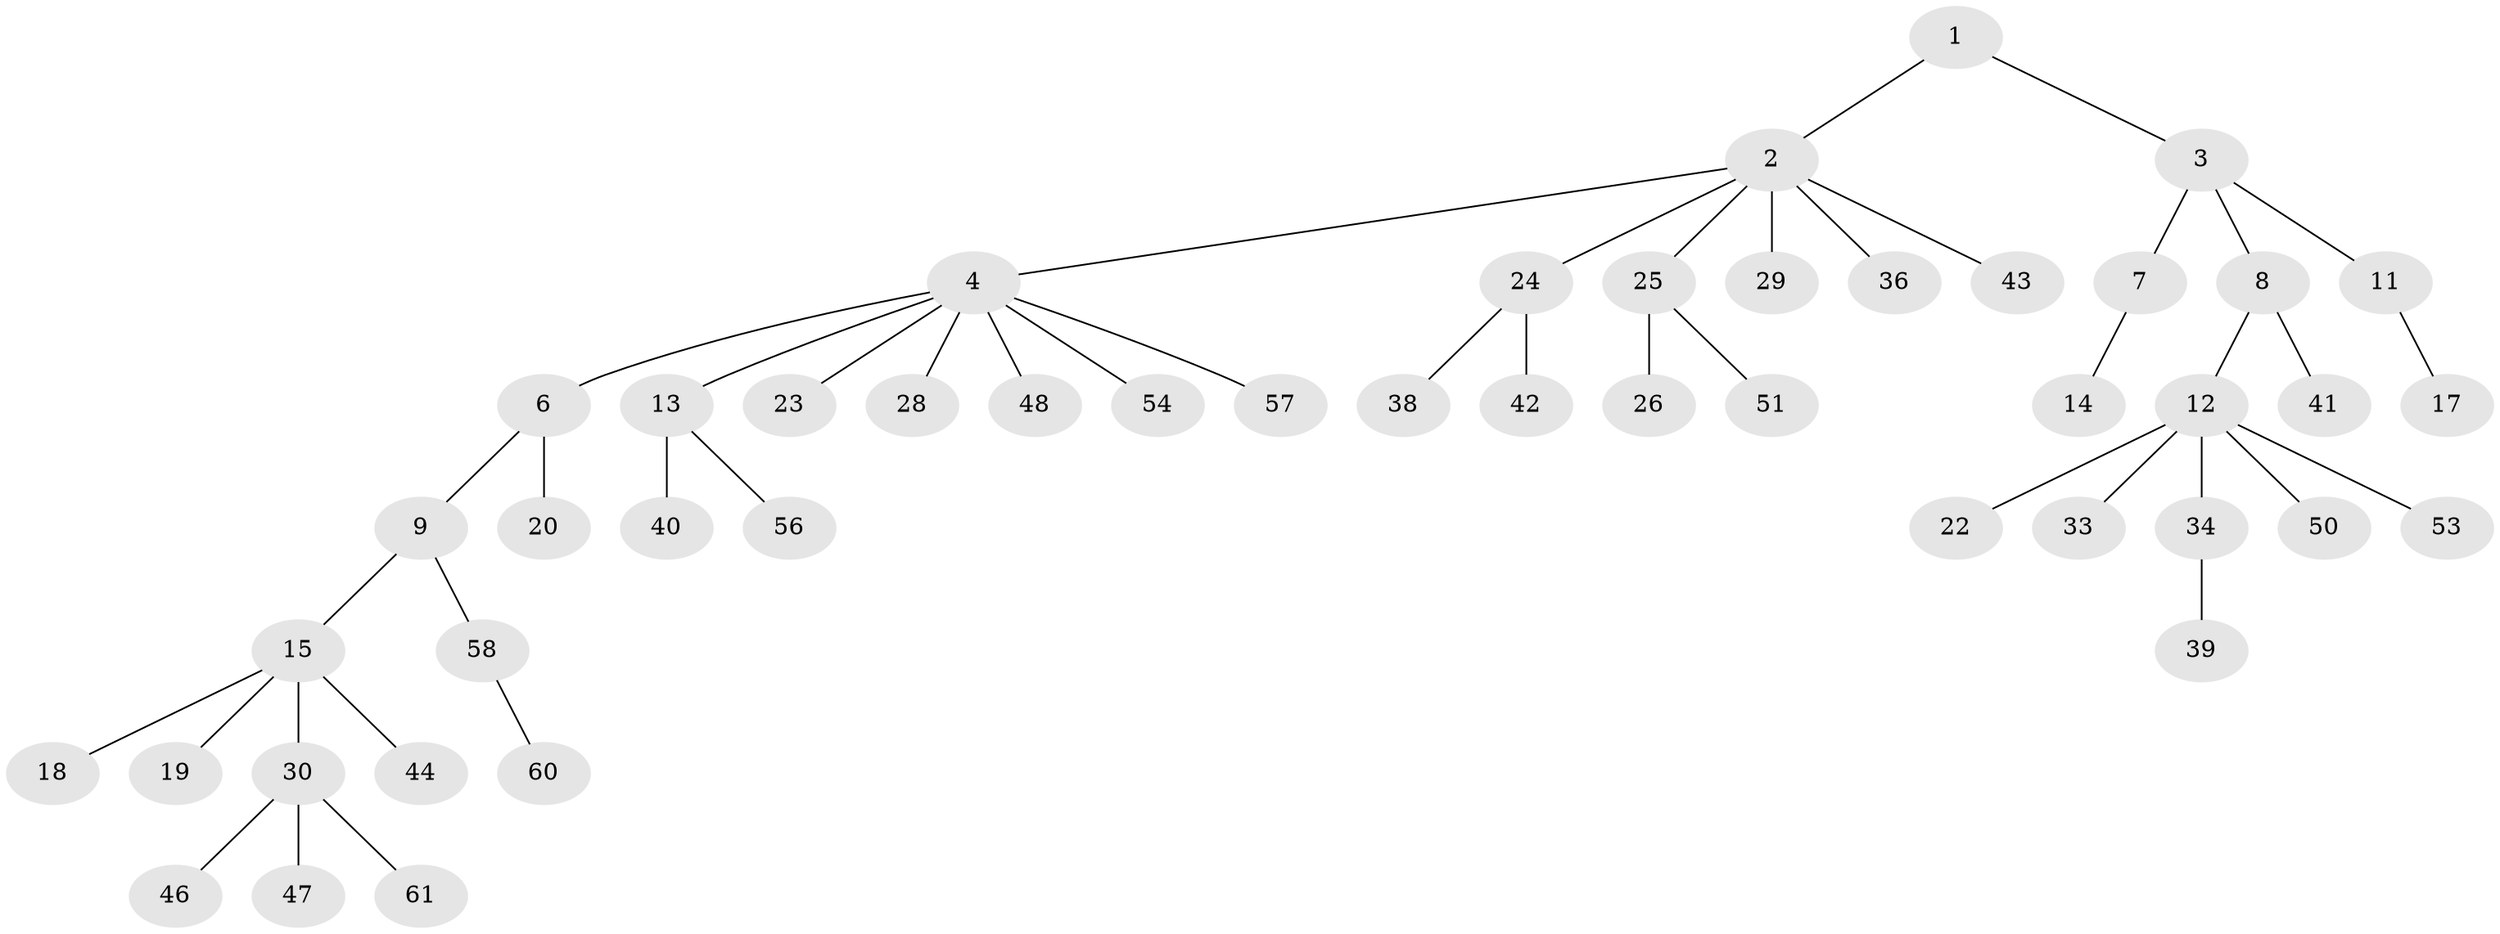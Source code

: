 // Generated by graph-tools (version 1.1) at 2025/24/03/03/25 07:24:05]
// undirected, 47 vertices, 46 edges
graph export_dot {
graph [start="1"]
  node [color=gray90,style=filled];
  1 [super="+62"];
  2 [super="+10"];
  3 [super="+32"];
  4 [super="+5"];
  6 [super="+31"];
  7 [super="+68"];
  8;
  9;
  11 [super="+16"];
  12 [super="+21"];
  13 [super="+69"];
  14;
  15 [super="+55"];
  17;
  18;
  19 [super="+45"];
  20;
  22;
  23 [super="+65"];
  24 [super="+37"];
  25;
  26 [super="+27"];
  28 [super="+59"];
  29;
  30 [super="+49"];
  33;
  34 [super="+35"];
  36;
  38 [super="+67"];
  39;
  40;
  41 [super="+52"];
  42;
  43;
  44;
  46;
  47;
  48 [super="+64"];
  50;
  51;
  53;
  54;
  56 [super="+66"];
  57;
  58 [super="+63"];
  60;
  61;
  1 -- 2;
  1 -- 3;
  2 -- 4;
  2 -- 25;
  2 -- 29;
  2 -- 24;
  2 -- 43;
  2 -- 36;
  3 -- 7;
  3 -- 8;
  3 -- 11;
  4 -- 23;
  4 -- 48;
  4 -- 6;
  4 -- 54;
  4 -- 57;
  4 -- 28;
  4 -- 13;
  6 -- 9;
  6 -- 20;
  7 -- 14;
  8 -- 12;
  8 -- 41;
  9 -- 15;
  9 -- 58;
  11 -- 17;
  12 -- 22;
  12 -- 34;
  12 -- 50;
  12 -- 33;
  12 -- 53;
  13 -- 40;
  13 -- 56;
  15 -- 18;
  15 -- 19;
  15 -- 30;
  15 -- 44;
  24 -- 42;
  24 -- 38;
  25 -- 26;
  25 -- 51;
  30 -- 46;
  30 -- 47;
  30 -- 61;
  34 -- 39;
  58 -- 60;
}
